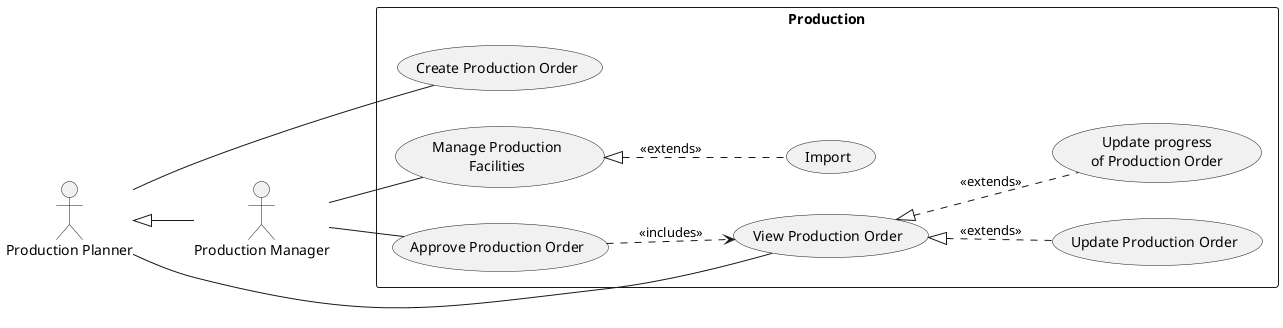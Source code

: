 @startuml production
left to right direction

:Production Planner: as pp
:Production Manager: as pm
pp <|-- pm

rectangle Production {
  pp -- (View Production Order)
  pp -- (Create Production Order)
  (View Production Order) <|.. (Update Production Order) : <<extends>>
  (View Production Order) <|.. (Update progress\nof Production Order) : <<extends>>

  pm -- (Approve Production Order)
  (Approve Production Order) ..> (View Production Order) : <<includes>>

  pm -- (Manage Production\nFacilities)
  (Manage Production\nFacilities) <|.. (Import) : <<extends>>
}
@enduml